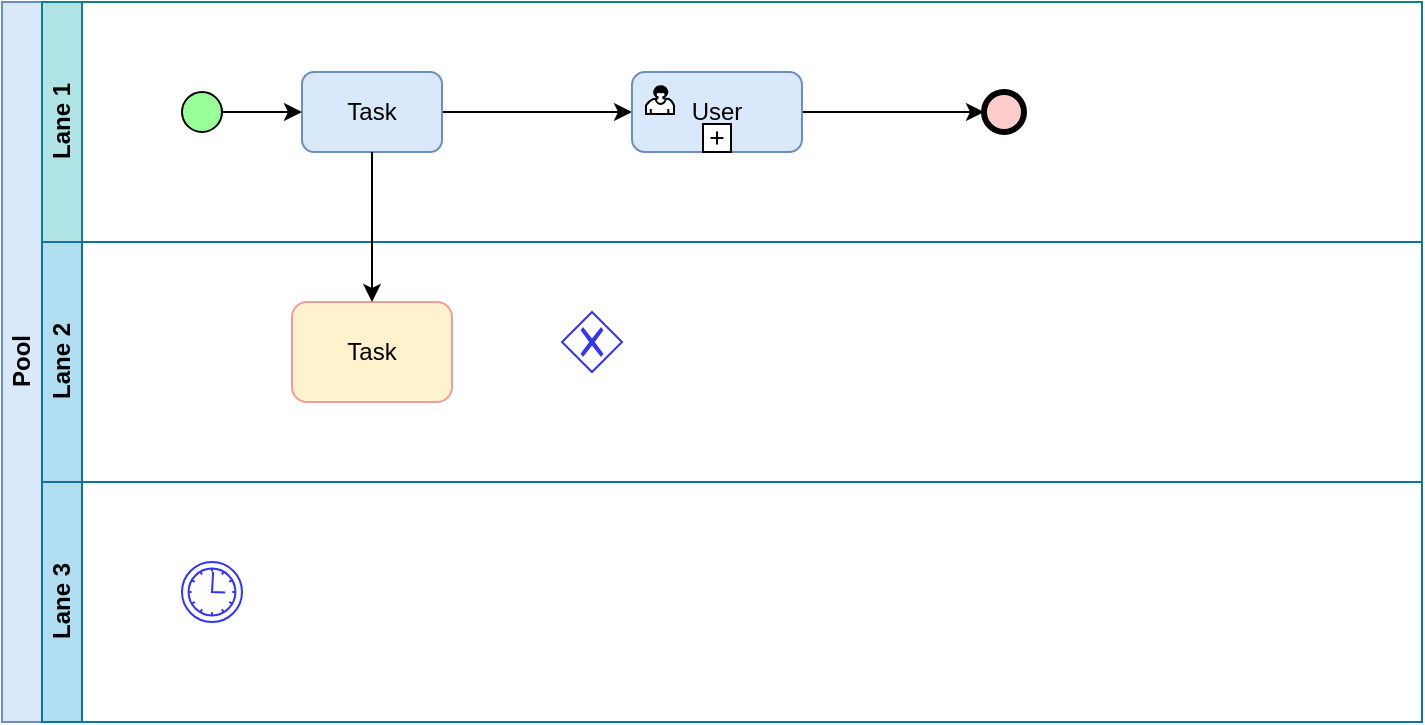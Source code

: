 <mxfile version="12.3.2" type="github" pages="1">
  <diagram id="IIl_K_A8DQng9myRE2v2" name="第 1 页">
    <mxGraphModel dx="1695" dy="1619" grid="1" gridSize="10" guides="1" tooltips="1" connect="1" arrows="1" fold="1" page="1" pageScale="1" pageWidth="827" pageHeight="1169" math="0" shadow="0">
      <root>
        <mxCell id="0"/>
        <mxCell id="1" parent="0"/>
        <mxCell id="rMp8nfnkgMo6waxgORl2-2" value="Pool" style="swimlane;html=1;childLayout=stackLayout;resizeParent=1;resizeParentMax=0;horizontal=0;startSize=20;horizontalStack=0;fillColor=#dae8fc;strokeColor=#6c8ebf;noLabel=0;flipV=0;flipH=0;direction=east;perimeter=trianglePerimeter;recursiveResize=1;container=0;autosize=1;" parent="1" vertex="1">
          <mxGeometry x="-10" y="-40" width="710" height="360" as="geometry"/>
        </mxCell>
        <mxCell id="rMp8nfnkgMo6waxgORl2-3" value="Lane 1" style="swimlane;html=1;startSize=20;horizontal=0;fillColor=#b0e3e6;strokeColor=#0e8088;swimlaneLine=1;perimeter=backbonePerimeter;" parent="rMp8nfnkgMo6waxgORl2-2" vertex="1">
          <mxGeometry x="20" width="690" height="120" as="geometry"/>
        </mxCell>
        <mxCell id="WIdHXB8tGmekdrx2OMi0-5" style="edgeStyle=orthogonalEdgeStyle;rounded=0;orthogonalLoop=1;jettySize=auto;html=1;entryX=0;entryY=0.5;entryDx=0;entryDy=0;" edge="1" parent="rMp8nfnkgMo6waxgORl2-3" source="rMp8nfnkgMo6waxgORl2-6" target="rMp8nfnkgMo6waxgORl2-9">
          <mxGeometry relative="1" as="geometry"/>
        </mxCell>
        <mxCell id="rMp8nfnkgMo6waxgORl2-6" value="Task" style="shape=ext;rounded=1;html=1;whiteSpace=wrap;fillColor=#dae8fc;strokeColor=#6c8ebf;" parent="rMp8nfnkgMo6waxgORl2-3" vertex="1">
          <mxGeometry x="130" y="35" width="70" height="40" as="geometry"/>
        </mxCell>
        <mxCell id="WIdHXB8tGmekdrx2OMi0-6" style="edgeStyle=orthogonalEdgeStyle;rounded=0;orthogonalLoop=1;jettySize=auto;html=1;entryX=0;entryY=0.5;entryDx=0;entryDy=0;" edge="1" parent="rMp8nfnkgMo6waxgORl2-3" source="rMp8nfnkgMo6waxgORl2-9" target="WIdHXB8tGmekdrx2OMi0-2">
          <mxGeometry relative="1" as="geometry"/>
        </mxCell>
        <mxCell id="rMp8nfnkgMo6waxgORl2-9" value="User" style="html=1;whiteSpace=wrap;rounded=1;strokeColor=#6c8ebf;fillColor=#dae8fc;autosize=0;treeFolding=0;treeMoving=0;absoluteArcSize=0;arcSize=16;" parent="rMp8nfnkgMo6waxgORl2-3" vertex="1">
          <mxGeometry x="295" y="35" width="85" height="40" as="geometry"/>
        </mxCell>
        <mxCell id="rMp8nfnkgMo6waxgORl2-10" value="" style="html=1;shape=mxgraph.bpmn.user_task;outlineConnect=0;" parent="rMp8nfnkgMo6waxgORl2-9" vertex="1">
          <mxGeometry width="14" height="14" relative="1" as="geometry">
            <mxPoint x="7" y="7" as="offset"/>
          </mxGeometry>
        </mxCell>
        <mxCell id="rMp8nfnkgMo6waxgORl2-11" value="" style="html=1;shape=plus;outlineConnect=0;" parent="rMp8nfnkgMo6waxgORl2-9" vertex="1">
          <mxGeometry x="0.5" y="1" width="14" height="14" relative="1" as="geometry">
            <mxPoint x="-7" y="-14" as="offset"/>
          </mxGeometry>
        </mxCell>
        <mxCell id="WIdHXB8tGmekdrx2OMi0-4" style="edgeStyle=orthogonalEdgeStyle;rounded=0;orthogonalLoop=1;jettySize=auto;html=1;" edge="1" parent="rMp8nfnkgMo6waxgORl2-3" source="WIdHXB8tGmekdrx2OMi0-1" target="rMp8nfnkgMo6waxgORl2-6">
          <mxGeometry relative="1" as="geometry"/>
        </mxCell>
        <mxCell id="WIdHXB8tGmekdrx2OMi0-1" value="" style="shape=mxgraph.bpmn.shape;html=1;verticalLabelPosition=bottom;labelBackgroundColor=#ffffff;verticalAlign=top;align=center;perimeter=ellipsePerimeter;outlineConnect=0;outline=standard;symbol=general;fillColor=#99FF99;" vertex="1" parent="rMp8nfnkgMo6waxgORl2-3">
          <mxGeometry x="70" y="45" width="20" height="20" as="geometry"/>
        </mxCell>
        <mxCell id="WIdHXB8tGmekdrx2OMi0-2" value="" style="shape=mxgraph.bpmn.shape;html=1;verticalLabelPosition=bottom;labelBackgroundColor=#ffffff;verticalAlign=top;align=center;perimeter=ellipsePerimeter;outlineConnect=0;outline=end;symbol=general;fillColor=#FFCCCC;" vertex="1" parent="rMp8nfnkgMo6waxgORl2-3">
          <mxGeometry x="471" y="45" width="20" height="20" as="geometry"/>
        </mxCell>
        <mxCell id="rMp8nfnkgMo6waxgORl2-4" value="Lane 2" style="swimlane;html=1;startSize=20;horizontal=0;fillColor=#b1ddf0;strokeColor=#10739e;" parent="rMp8nfnkgMo6waxgORl2-2" vertex="1">
          <mxGeometry x="20" y="120" width="690" height="120" as="geometry"/>
        </mxCell>
        <mxCell id="rMp8nfnkgMo6waxgORl2-7" value="Task" style="shape=ext;rounded=1;html=1;whiteSpace=wrap;fillColor=#fff2cc;strokeColor=#F19C99;" parent="rMp8nfnkgMo6waxgORl2-4" vertex="1">
          <mxGeometry x="125" y="30" width="80" height="50" as="geometry"/>
        </mxCell>
        <mxCell id="rMp8nfnkgMo6waxgORl2-15" value="" style="shape=mxgraph.bpmn.shape;html=1;verticalLabelPosition=bottom;labelBackgroundColor=#ffffff;verticalAlign=top;align=center;perimeter=rhombusPerimeter;background=gateway;outlineConnect=0;outline=none;symbol=exclusiveGw;strokeColor=#3333FF;fillColor=none;" parent="rMp8nfnkgMo6waxgORl2-4" vertex="1">
          <mxGeometry x="260" y="35" width="30" height="30" as="geometry"/>
        </mxCell>
        <mxCell id="rMp8nfnkgMo6waxgORl2-5" value="Lane 3" style="swimlane;html=1;startSize=20;horizontal=0;fillColor=#b1ddf0;strokeColor=#10739e;" parent="rMp8nfnkgMo6waxgORl2-2" vertex="1">
          <mxGeometry x="20" y="240" width="690" height="120" as="geometry"/>
        </mxCell>
        <mxCell id="rMp8nfnkgMo6waxgORl2-13" value="" style="shape=mxgraph.bpmn.shape;html=1;verticalLabelPosition=bottom;labelBackgroundColor=#ffffff;verticalAlign=top;align=center;perimeter=ellipsePerimeter;outlineConnect=0;outline=standard;symbol=timer;strokeColor=#3333FF;fillColor=none;" parent="rMp8nfnkgMo6waxgORl2-5" vertex="1">
          <mxGeometry x="70" y="40" width="30" height="30" as="geometry"/>
        </mxCell>
        <mxCell id="rMp8nfnkgMo6waxgORl2-8" style="edgeStyle=orthogonalEdgeStyle;rounded=0;orthogonalLoop=1;jettySize=auto;html=1;exitX=0.5;exitY=1;exitDx=0;exitDy=0;entryX=0.5;entryY=0;entryDx=0;entryDy=0;" parent="rMp8nfnkgMo6waxgORl2-2" source="rMp8nfnkgMo6waxgORl2-6" target="rMp8nfnkgMo6waxgORl2-7" edge="1">
          <mxGeometry relative="1" as="geometry"/>
        </mxCell>
      </root>
    </mxGraphModel>
  </diagram>
</mxfile>
